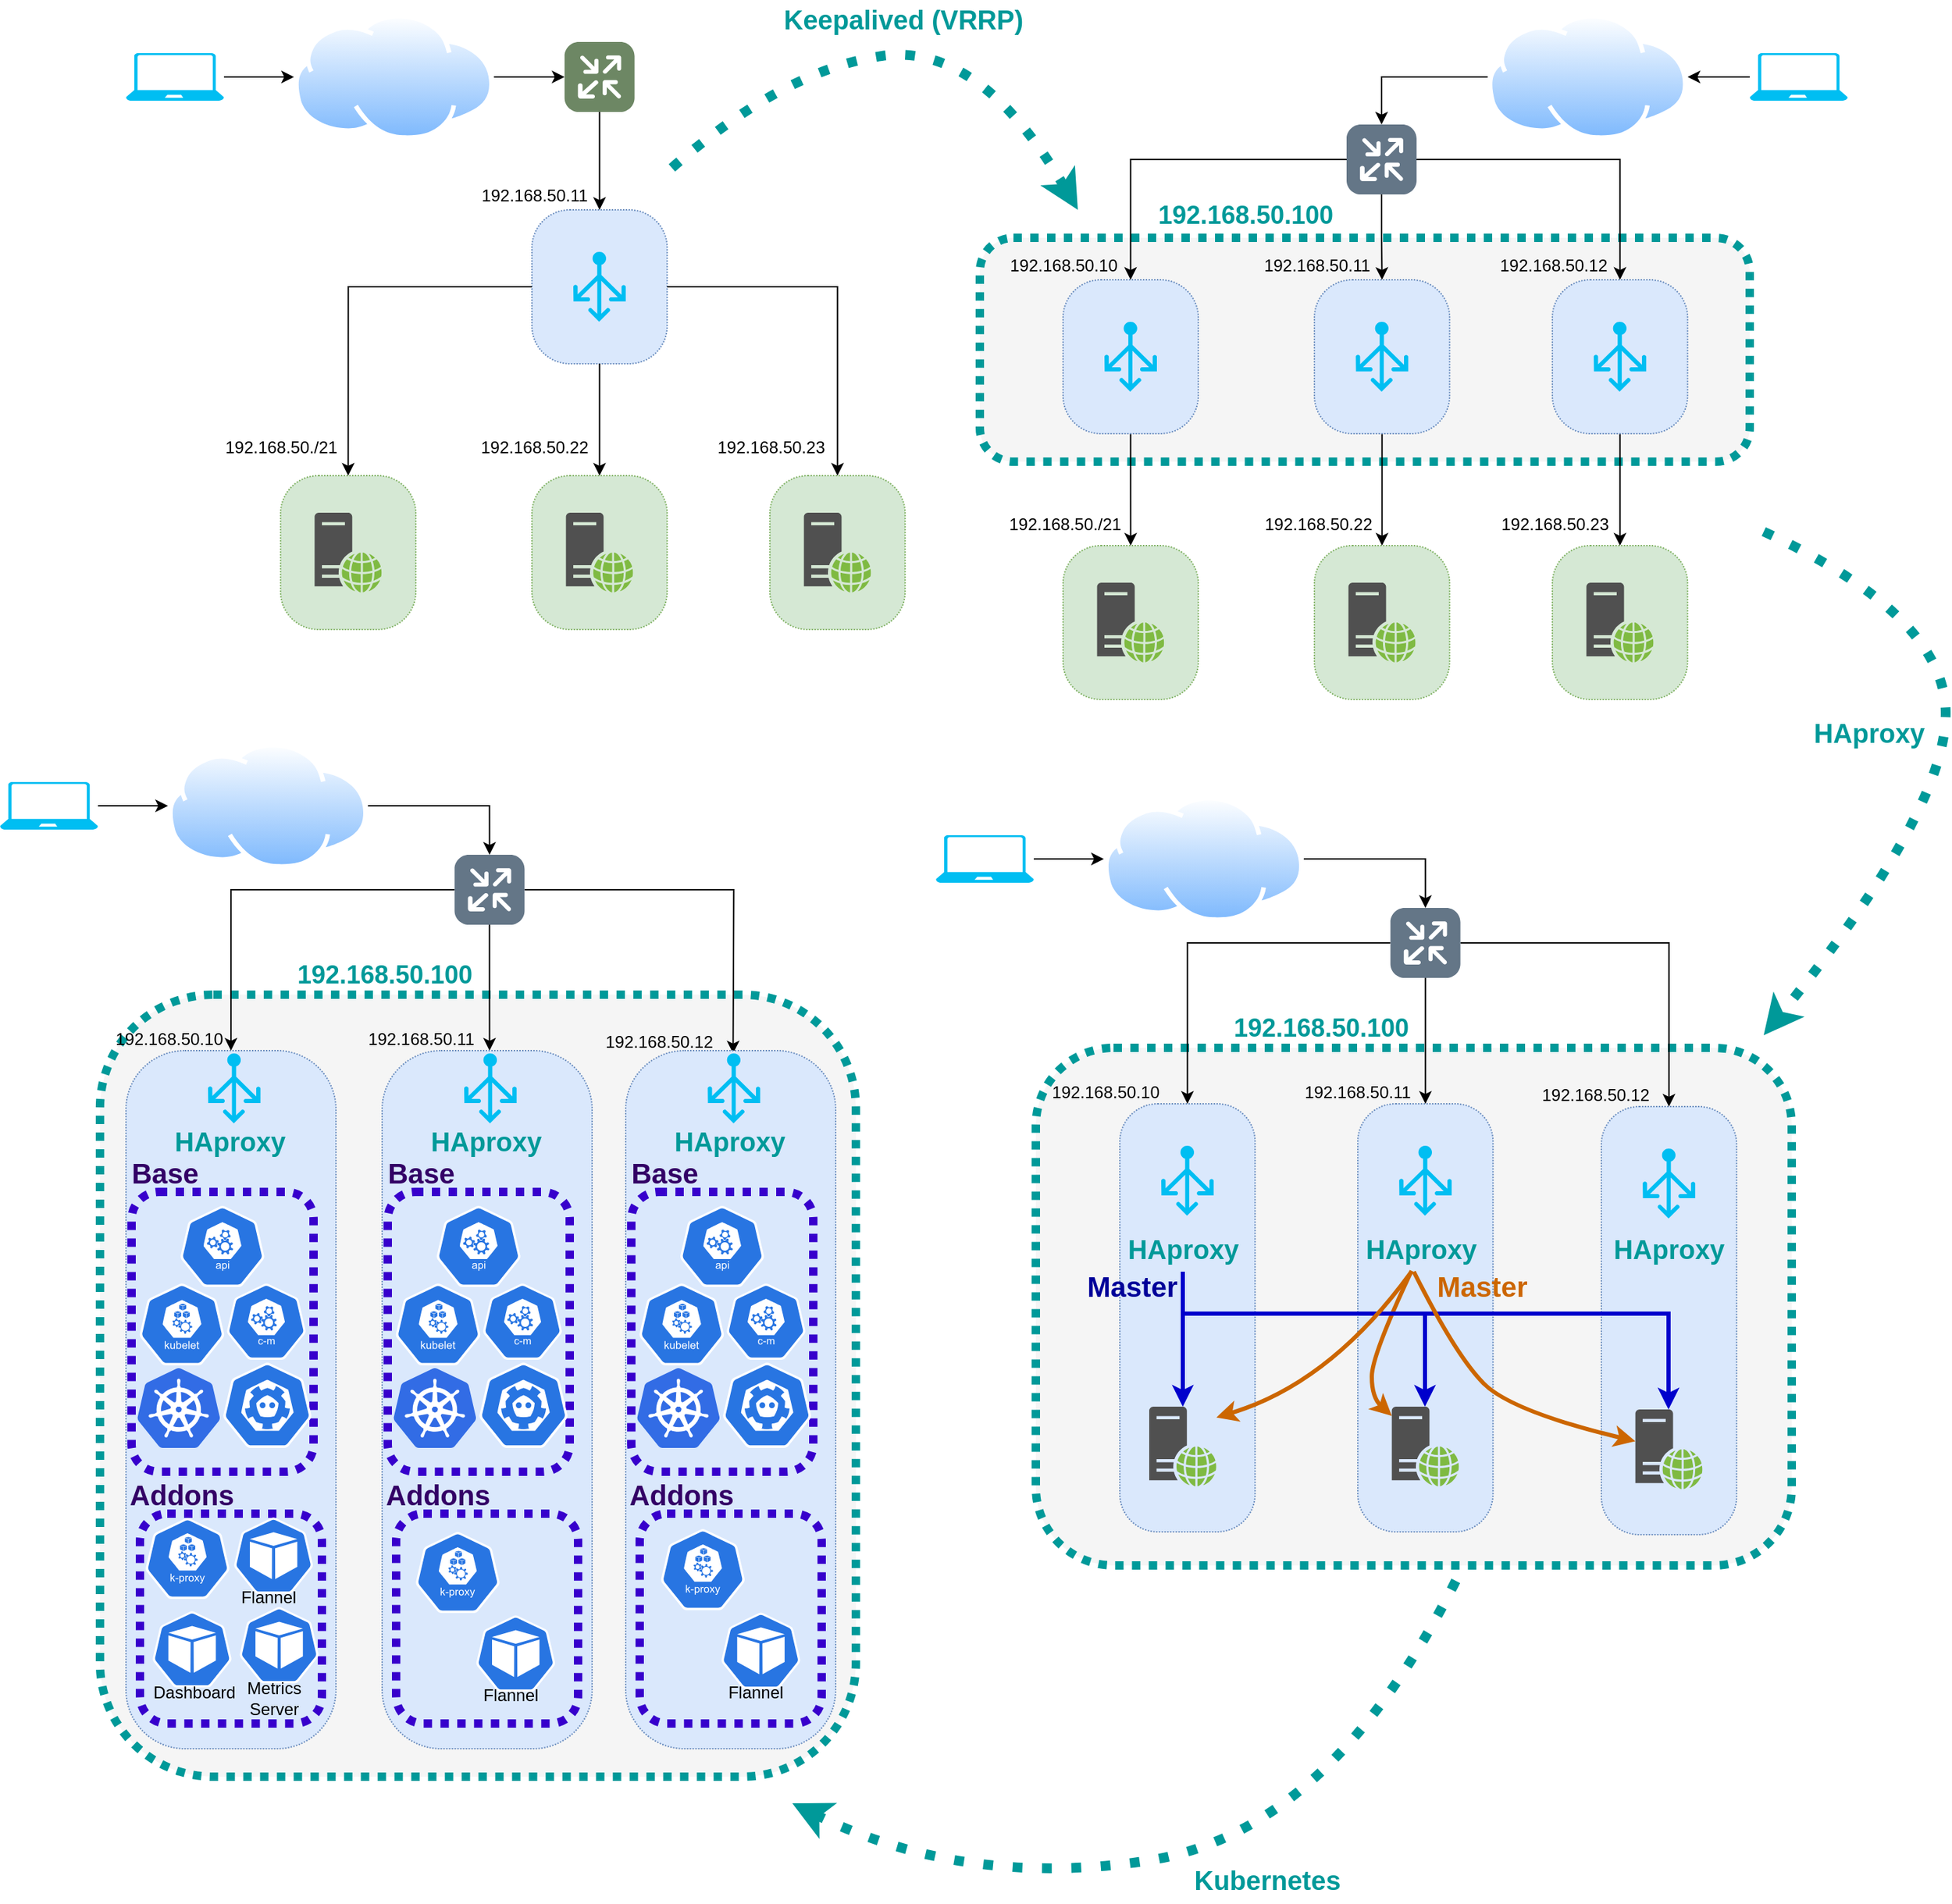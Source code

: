 <mxfile version="12.8.6" type="device"><diagram id="eyTEcEixrGaG6FxcBi4O" name="Page-1"><mxGraphModel dx="1355" dy="725" grid="1" gridSize="10" guides="1" tooltips="1" connect="1" arrows="1" fold="1" page="1" pageScale="1" pageWidth="1100" pageHeight="850" math="0" shadow="0"><root><mxCell id="0"/><mxCell id="1" parent="0"/><mxCell id="1fckN0flPIxPqNG7aV9g-186" value="" style="rounded=1;whiteSpace=wrap;html=1;dashed=1;dashPattern=1 1;strokeColor=#009999;fillColor=#f5f5f5;fontColor=#333333;strokeWidth=6;" parent="1" vertex="1"><mxGeometry x="131.43" y="721" width="540" height="559" as="geometry"/></mxCell><mxCell id="1fckN0flPIxPqNG7aV9g-205" value="" style="rounded=1;whiteSpace=wrap;html=1;fillColor=#dae8fc;strokeColor=#6c8ebf;dashed=1;dashPattern=1 1;arcSize=28;" parent="1" vertex="1"><mxGeometry x="150" y="761" width="150" height="499" as="geometry"/></mxCell><mxCell id="1fckN0flPIxPqNG7aV9g-261" value="" style="rounded=1;whiteSpace=wrap;html=1;dashed=1;dashPattern=1 1;strokeColor=#3700CC;strokeWidth=6;fontSize=20;fontColor=#ffffff;fillColor=none;" parent="1" vertex="1"><mxGeometry x="160" y="1092" width="130" height="150" as="geometry"/></mxCell><mxCell id="1fckN0flPIxPqNG7aV9g-248" value="" style="rounded=1;whiteSpace=wrap;html=1;dashed=1;dashPattern=1 1;strokeColor=#3700CC;strokeWidth=6;fontSize=20;fontColor=#ffffff;fillColor=none;" parent="1" vertex="1"><mxGeometry x="154" y="862" width="130" height="200" as="geometry"/></mxCell><mxCell id="1fckN0flPIxPqNG7aV9g-148" value="" style="rounded=1;whiteSpace=wrap;html=1;dashed=1;dashPattern=1 1;strokeColor=#009999;fillColor=#f5f5f5;fontColor=#333333;strokeWidth=6;" parent="1" vertex="1"><mxGeometry x="800" y="759" width="540" height="370" as="geometry"/></mxCell><mxCell id="1fckN0flPIxPqNG7aV9g-157" value="" style="rounded=1;whiteSpace=wrap;html=1;fillColor=#dae8fc;strokeColor=#6c8ebf;dashed=1;dashPattern=1 1;arcSize=28;" parent="1" vertex="1"><mxGeometry x="860" y="799" width="96.62" height="306" as="geometry"/></mxCell><mxCell id="1fckN0flPIxPqNG7aV9g-93" value="" style="rounded=1;whiteSpace=wrap;html=1;dashed=1;dashPattern=1 1;strokeColor=#009999;fillColor=#f5f5f5;fontColor=#333333;strokeWidth=6;" parent="1" vertex="1"><mxGeometry x="760" y="180" width="550" height="160" as="geometry"/></mxCell><mxCell id="1fckN0flPIxPqNG7aV9g-17" value="" style="group" parent="1" vertex="1" connectable="0"><mxGeometry x="440" y="160" width="96.62" height="110" as="geometry"/></mxCell><mxCell id="1fckN0flPIxPqNG7aV9g-18" value="" style="group" parent="1fckN0flPIxPqNG7aV9g-17" vertex="1" connectable="0"><mxGeometry width="96.62" height="110" as="geometry"/></mxCell><mxCell id="1fckN0flPIxPqNG7aV9g-19" value="" style="rounded=1;whiteSpace=wrap;html=1;fillColor=#dae8fc;strokeColor=#6c8ebf;dashed=1;dashPattern=1 1;arcSize=28;" parent="1fckN0flPIxPqNG7aV9g-18" vertex="1"><mxGeometry width="96.62" height="110" as="geometry"/></mxCell><mxCell id="1fckN0flPIxPqNG7aV9g-20" value="" style="verticalLabelPosition=bottom;html=1;verticalAlign=top;align=center;strokeColor=none;fillColor=#00BEF2;shape=mxgraph.azure.load_balancer_generic;pointerEvents=1;" parent="1fckN0flPIxPqNG7aV9g-18" vertex="1"><mxGeometry x="29.56" y="30" width="37.5" height="50" as="geometry"/></mxCell><mxCell id="1fckN0flPIxPqNG7aV9g-29" value="" style="group" parent="1" vertex="1" connectable="0"><mxGeometry x="260.44" y="350" width="96.62" height="110" as="geometry"/></mxCell><mxCell id="1fckN0flPIxPqNG7aV9g-27" value="" style="rounded=1;whiteSpace=wrap;html=1;fillColor=#d5e8d4;strokeColor=#82B366;dashed=1;dashPattern=1 1;arcSize=28;" parent="1fckN0flPIxPqNG7aV9g-29" vertex="1"><mxGeometry width="96.62" height="110" as="geometry"/></mxCell><mxCell id="1fckN0flPIxPqNG7aV9g-4" value="" style="pointerEvents=1;shadow=0;dashed=0;html=1;strokeColor=none;fillColor=#505050;labelPosition=center;verticalLabelPosition=bottom;verticalAlign=top;outlineConnect=0;align=center;shape=mxgraph.office.servers.web_server_green;" parent="1fckN0flPIxPqNG7aV9g-29" vertex="1"><mxGeometry x="24.31" y="26.5" width="48" height="57" as="geometry"/></mxCell><mxCell id="1fckN0flPIxPqNG7aV9g-30" value="" style="group" parent="1" vertex="1" connectable="0"><mxGeometry x="440" y="350" width="96.62" height="110" as="geometry"/></mxCell><mxCell id="1fckN0flPIxPqNG7aV9g-31" value="" style="rounded=1;whiteSpace=wrap;html=1;fillColor=#d5e8d4;strokeColor=#82B366;dashed=1;dashPattern=1 1;arcSize=28;" parent="1fckN0flPIxPqNG7aV9g-30" vertex="1"><mxGeometry width="96.62" height="110" as="geometry"/></mxCell><mxCell id="1fckN0flPIxPqNG7aV9g-32" value="" style="pointerEvents=1;shadow=0;dashed=0;html=1;strokeColor=none;fillColor=#505050;labelPosition=center;verticalLabelPosition=bottom;verticalAlign=top;outlineConnect=0;align=center;shape=mxgraph.office.servers.web_server_green;" parent="1fckN0flPIxPqNG7aV9g-30" vertex="1"><mxGeometry x="24.31" y="26.5" width="48" height="57" as="geometry"/></mxCell><mxCell id="1fckN0flPIxPqNG7aV9g-33" value="" style="group" parent="1" vertex="1" connectable="0"><mxGeometry x="610" y="350" width="96.62" height="110" as="geometry"/></mxCell><mxCell id="1fckN0flPIxPqNG7aV9g-34" value="" style="rounded=1;whiteSpace=wrap;html=1;fillColor=#d5e8d4;strokeColor=#82B366;dashed=1;dashPattern=1 1;arcSize=28;" parent="1fckN0flPIxPqNG7aV9g-33" vertex="1"><mxGeometry width="96.62" height="110" as="geometry"/></mxCell><mxCell id="1fckN0flPIxPqNG7aV9g-35" value="" style="pointerEvents=1;shadow=0;dashed=0;html=1;strokeColor=none;fillColor=#505050;labelPosition=center;verticalLabelPosition=bottom;verticalAlign=top;outlineConnect=0;align=center;shape=mxgraph.office.servers.web_server_green;" parent="1fckN0flPIxPqNG7aV9g-33" vertex="1"><mxGeometry x="24.31" y="26.5" width="48" height="57" as="geometry"/></mxCell><mxCell id="1fckN0flPIxPqNG7aV9g-38" style="edgeStyle=orthogonalEdgeStyle;rounded=0;orthogonalLoop=1;jettySize=auto;html=1;entryX=0.5;entryY=0;entryDx=0;entryDy=0;exitX=0.5;exitY=1;exitDx=0;exitDy=0;exitPerimeter=0;" parent="1" source="1fckN0flPIxPqNG7aV9g-90" target="1fckN0flPIxPqNG7aV9g-19" edge="1"><mxGeometry relative="1" as="geometry"><mxPoint x="488" y="99" as="sourcePoint"/></mxGeometry></mxCell><mxCell id="1fckN0flPIxPqNG7aV9g-43" value="192.168.50.11" style="text;html=1;strokeColor=none;fillColor=none;align=center;verticalAlign=middle;whiteSpace=wrap;rounded=0;dashed=1;dashPattern=1 1;" parent="1" vertex="1"><mxGeometry x="422" y="140" width="40" height="20" as="geometry"/></mxCell><mxCell id="1fckN0flPIxPqNG7aV9g-45" style="edgeStyle=orthogonalEdgeStyle;rounded=0;orthogonalLoop=1;jettySize=auto;html=1;entryX=0.5;entryY=0;entryDx=0;entryDy=0;" parent="1" source="1fckN0flPIxPqNG7aV9g-19" target="1fckN0flPIxPqNG7aV9g-27" edge="1"><mxGeometry relative="1" as="geometry"><mxPoint x="308.7" y="270" as="sourcePoint"/></mxGeometry></mxCell><mxCell id="1fckN0flPIxPqNG7aV9g-46" style="edgeStyle=orthogonalEdgeStyle;rounded=0;orthogonalLoop=1;jettySize=auto;html=1;entryX=0.5;entryY=0;entryDx=0;entryDy=0;" parent="1" source="1fckN0flPIxPqNG7aV9g-19" target="1fckN0flPIxPqNG7aV9g-31" edge="1"><mxGeometry relative="1" as="geometry"/></mxCell><mxCell id="1fckN0flPIxPqNG7aV9g-47" style="edgeStyle=orthogonalEdgeStyle;rounded=0;orthogonalLoop=1;jettySize=auto;html=1;entryX=0.5;entryY=0;entryDx=0;entryDy=0;" parent="1" source="1fckN0flPIxPqNG7aV9g-19" target="1fckN0flPIxPqNG7aV9g-34" edge="1"><mxGeometry relative="1" as="geometry"><mxPoint x="658.31" y="270" as="sourcePoint"/></mxGeometry></mxCell><mxCell id="1fckN0flPIxPqNG7aV9g-48" value="192.168.50./21" style="text;html=1;strokeColor=none;fillColor=none;align=center;verticalAlign=middle;whiteSpace=wrap;rounded=0;dashed=1;dashPattern=1 1;" parent="1" vertex="1"><mxGeometry x="241" y="320" width="40" height="20" as="geometry"/></mxCell><mxCell id="1fckN0flPIxPqNG7aV9g-49" value="192.168.50.22" style="text;html=1;strokeColor=none;fillColor=none;align=center;verticalAlign=middle;whiteSpace=wrap;rounded=0;dashed=1;dashPattern=1 1;" parent="1" vertex="1"><mxGeometry x="422" y="320" width="40" height="20" as="geometry"/></mxCell><mxCell id="1fckN0flPIxPqNG7aV9g-50" value="192.168.50.23" style="text;html=1;strokeColor=none;fillColor=none;align=center;verticalAlign=middle;whiteSpace=wrap;rounded=0;dashed=1;dashPattern=1 1;" parent="1" vertex="1"><mxGeometry x="591" y="320" width="40" height="20" as="geometry"/></mxCell><mxCell id="1fckN0flPIxPqNG7aV9g-63" value="" style="group" parent="1" vertex="1" connectable="0"><mxGeometry x="819.44" y="400" width="470.56" height="110" as="geometry"/></mxCell><mxCell id="1fckN0flPIxPqNG7aV9g-64" value="" style="rounded=1;whiteSpace=wrap;html=1;fillColor=#d5e8d4;strokeColor=#82B366;dashed=1;dashPattern=1 1;arcSize=28;" parent="1fckN0flPIxPqNG7aV9g-63" vertex="1"><mxGeometry width="96.62" height="110" as="geometry"/></mxCell><mxCell id="1fckN0flPIxPqNG7aV9g-65" value="" style="pointerEvents=1;shadow=0;dashed=0;html=1;strokeColor=none;fillColor=#505050;labelPosition=center;verticalLabelPosition=bottom;verticalAlign=top;outlineConnect=0;align=center;shape=mxgraph.office.servers.web_server_green;" parent="1fckN0flPIxPqNG7aV9g-63" vertex="1"><mxGeometry x="24.31" y="26.5" width="48" height="57" as="geometry"/></mxCell><mxCell id="1fckN0flPIxPqNG7aV9g-66" value="" style="group" parent="1" vertex="1" connectable="0"><mxGeometry x="999" y="400" width="96.62" height="110" as="geometry"/></mxCell><mxCell id="1fckN0flPIxPqNG7aV9g-67" value="" style="rounded=1;whiteSpace=wrap;html=1;fillColor=#d5e8d4;strokeColor=#82B366;dashed=1;dashPattern=1 1;arcSize=28;" parent="1fckN0flPIxPqNG7aV9g-66" vertex="1"><mxGeometry width="96.62" height="110" as="geometry"/></mxCell><mxCell id="1fckN0flPIxPqNG7aV9g-68" value="" style="pointerEvents=1;shadow=0;dashed=0;html=1;strokeColor=none;fillColor=#505050;labelPosition=center;verticalLabelPosition=bottom;verticalAlign=top;outlineConnect=0;align=center;shape=mxgraph.office.servers.web_server_green;" parent="1fckN0flPIxPqNG7aV9g-66" vertex="1"><mxGeometry x="24.31" y="26.5" width="48" height="57" as="geometry"/></mxCell><mxCell id="1fckN0flPIxPqNG7aV9g-69" value="" style="group" parent="1" vertex="1" connectable="0"><mxGeometry x="1169" y="400" width="96.62" height="110" as="geometry"/></mxCell><mxCell id="1fckN0flPIxPqNG7aV9g-70" value="" style="rounded=1;whiteSpace=wrap;html=1;fillColor=#d5e8d4;strokeColor=#82B366;dashed=1;dashPattern=1 1;arcSize=28;" parent="1fckN0flPIxPqNG7aV9g-69" vertex="1"><mxGeometry width="96.62" height="110" as="geometry"/></mxCell><mxCell id="1fckN0flPIxPqNG7aV9g-71" value="" style="pointerEvents=1;shadow=0;dashed=0;html=1;strokeColor=none;fillColor=#505050;labelPosition=center;verticalLabelPosition=bottom;verticalAlign=top;outlineConnect=0;align=center;shape=mxgraph.office.servers.web_server_green;" parent="1fckN0flPIxPqNG7aV9g-69" vertex="1"><mxGeometry x="24.31" y="26.5" width="48" height="57" as="geometry"/></mxCell><mxCell id="1fckN0flPIxPqNG7aV9g-72" style="edgeStyle=orthogonalEdgeStyle;rounded=0;orthogonalLoop=1;jettySize=auto;html=1;" parent="1" source="1fckN0flPIxPqNG7aV9g-75" target="1fckN0flPIxPqNG7aV9g-53" edge="1"><mxGeometry relative="1" as="geometry"/></mxCell><mxCell id="1fckN0flPIxPqNG7aV9g-73" style="edgeStyle=orthogonalEdgeStyle;rounded=0;orthogonalLoop=1;jettySize=auto;html=1;entryX=0.5;entryY=0;entryDx=0;entryDy=0;" parent="1" source="1fckN0flPIxPqNG7aV9g-75" target="1fckN0flPIxPqNG7aV9g-57" edge="1"><mxGeometry relative="1" as="geometry"/></mxCell><mxCell id="1fckN0flPIxPqNG7aV9g-74" style="edgeStyle=orthogonalEdgeStyle;rounded=0;orthogonalLoop=1;jettySize=auto;html=1;entryX=0.5;entryY=0;entryDx=0;entryDy=0;" parent="1" source="1fckN0flPIxPqNG7aV9g-75" target="1fckN0flPIxPqNG7aV9g-61" edge="1"><mxGeometry relative="1" as="geometry"/></mxCell><mxCell id="1fckN0flPIxPqNG7aV9g-75" value="" style="verticalLabelPosition=bottom;html=1;fillColor=#647687;verticalAlign=top;align=center;points=[[0.06,0.06,0],[0.94,0.06,0],[0.94,0.94,0],[0.06,0.94,0],[0.25,0,0],[0.5,0,0],[0.75,0,0],[1,0.25,0],[1,0.5,0],[1,0.75,0],[0.75,1,0],[0.5,1,0],[0.25,1,0],[0,0.75,0],[0,0.5,0],[0,0.25,0]];pointerEvents=1;shape=mxgraph.cisco_safe.architecture.router;rounded=1;dashed=1;dashPattern=1 1;strokeColor=#314354;fontColor=#ffffff;" parent="1" vertex="1"><mxGeometry x="1022" y="99" width="50" height="50" as="geometry"/></mxCell><mxCell id="1fckN0flPIxPqNG7aV9g-77" value="192.168.50.10" style="text;html=1;strokeColor=none;fillColor=none;align=center;verticalAlign=middle;whiteSpace=wrap;rounded=0;dashed=1;dashPattern=1 1;" parent="1" vertex="1"><mxGeometry x="800" y="190" width="40" height="20" as="geometry"/></mxCell><mxCell id="1fckN0flPIxPqNG7aV9g-78" value="192.168.50.11" style="text;html=1;strokeColor=none;fillColor=none;align=center;verticalAlign=middle;whiteSpace=wrap;rounded=0;dashed=1;dashPattern=1 1;" parent="1" vertex="1"><mxGeometry x="981" y="190" width="40" height="20" as="geometry"/></mxCell><mxCell id="1fckN0flPIxPqNG7aV9g-79" value="192.168.50.12" style="text;html=1;strokeColor=none;fillColor=none;align=center;verticalAlign=middle;whiteSpace=wrap;rounded=0;dashed=1;dashPattern=1 1;" parent="1" vertex="1"><mxGeometry x="1150" y="190" width="40" height="20" as="geometry"/></mxCell><mxCell id="1fckN0flPIxPqNG7aV9g-80" style="edgeStyle=orthogonalEdgeStyle;rounded=0;orthogonalLoop=1;jettySize=auto;html=1;entryX=0.5;entryY=0;entryDx=0;entryDy=0;" parent="1" source="1fckN0flPIxPqNG7aV9g-53" target="1fckN0flPIxPqNG7aV9g-64" edge="1"><mxGeometry relative="1" as="geometry"/></mxCell><mxCell id="1fckN0flPIxPqNG7aV9g-81" style="edgeStyle=orthogonalEdgeStyle;rounded=0;orthogonalLoop=1;jettySize=auto;html=1;entryX=0.5;entryY=0;entryDx=0;entryDy=0;" parent="1" source="1fckN0flPIxPqNG7aV9g-57" target="1fckN0flPIxPqNG7aV9g-67" edge="1"><mxGeometry relative="1" as="geometry"/></mxCell><mxCell id="1fckN0flPIxPqNG7aV9g-82" style="edgeStyle=orthogonalEdgeStyle;rounded=0;orthogonalLoop=1;jettySize=auto;html=1;entryX=0.5;entryY=0;entryDx=0;entryDy=0;" parent="1" source="1fckN0flPIxPqNG7aV9g-61" target="1fckN0flPIxPqNG7aV9g-70" edge="1"><mxGeometry relative="1" as="geometry"/></mxCell><mxCell id="1fckN0flPIxPqNG7aV9g-87" value="" style="aspect=fixed;perimeter=ellipsePerimeter;html=1;align=center;shadow=0;dashed=0;spacingTop=3;image;image=img/lib/active_directory/internet_cloud.svg;rounded=1;dashPattern=1 1;strokeColor=#82B366;" parent="1" vertex="1"><mxGeometry x="270" y="20" width="142.86" height="90" as="geometry"/></mxCell><mxCell id="1fckN0flPIxPqNG7aV9g-89" style="edgeStyle=orthogonalEdgeStyle;rounded=0;orthogonalLoop=1;jettySize=auto;html=1;entryX=0;entryY=0.5;entryDx=0;entryDy=0;" parent="1" source="1fckN0flPIxPqNG7aV9g-88" target="1fckN0flPIxPqNG7aV9g-87" edge="1"><mxGeometry relative="1" as="geometry"/></mxCell><mxCell id="1fckN0flPIxPqNG7aV9g-88" value="" style="verticalLabelPosition=bottom;html=1;verticalAlign=top;align=center;strokeColor=none;fillColor=#00BEF2;shape=mxgraph.azure.laptop;pointerEvents=1;rounded=1;dashed=1;dashPattern=1 1;" parent="1" vertex="1"><mxGeometry x="150" y="48" width="70" height="34" as="geometry"/></mxCell><mxCell id="1fckN0flPIxPqNG7aV9g-90" value="" style="verticalLabelPosition=bottom;html=1;fillColor=#6d8764;verticalAlign=top;align=center;points=[[0.06,0.06,0],[0.94,0.06,0],[0.94,0.94,0],[0.06,0.94,0],[0.25,0,0],[0.5,0,0],[0.75,0,0],[1,0.25,0],[1,0.5,0],[1,0.75,0],[0.75,1,0],[0.5,1,0],[0.25,1,0],[0,0.75,0],[0,0.5,0],[0,0.25,0]];pointerEvents=1;shape=mxgraph.cisco_safe.architecture.router;rounded=1;dashed=1;dashPattern=1 1;strokeColor=#3A5431;fontColor=#ffffff;" parent="1" vertex="1"><mxGeometry x="463.31" y="40" width="50" height="50" as="geometry"/></mxCell><mxCell id="1fckN0flPIxPqNG7aV9g-91" style="edgeStyle=orthogonalEdgeStyle;rounded=0;orthogonalLoop=1;jettySize=auto;html=1;entryX=0;entryY=0.5;entryDx=0;entryDy=0;exitX=1;exitY=0.5;exitDx=0;exitDy=0;entryPerimeter=0;" parent="1" source="1fckN0flPIxPqNG7aV9g-87" target="1fckN0flPIxPqNG7aV9g-90" edge="1"><mxGeometry relative="1" as="geometry"><mxPoint x="432.86" y="65" as="sourcePoint"/><mxPoint x="488.31" y="160" as="targetPoint"/></mxGeometry></mxCell><mxCell id="1fckN0flPIxPqNG7aV9g-51" value="" style="group" parent="1" vertex="1" connectable="0"><mxGeometry x="819.44" y="210" width="96.62" height="110" as="geometry"/></mxCell><mxCell id="1fckN0flPIxPqNG7aV9g-52" value="" style="group" parent="1fckN0flPIxPqNG7aV9g-51" vertex="1" connectable="0"><mxGeometry width="96.62" height="110" as="geometry"/></mxCell><mxCell id="1fckN0flPIxPqNG7aV9g-53" value="" style="rounded=1;whiteSpace=wrap;html=1;fillColor=#dae8fc;strokeColor=#6c8ebf;dashed=1;dashPattern=1 1;arcSize=28;" parent="1fckN0flPIxPqNG7aV9g-52" vertex="1"><mxGeometry width="96.62" height="110" as="geometry"/></mxCell><mxCell id="1fckN0flPIxPqNG7aV9g-54" value="" style="verticalLabelPosition=bottom;html=1;verticalAlign=top;align=center;strokeColor=none;fillColor=#00BEF2;shape=mxgraph.azure.load_balancer_generic;pointerEvents=1;" parent="1fckN0flPIxPqNG7aV9g-52" vertex="1"><mxGeometry x="29.56" y="30" width="37.5" height="50" as="geometry"/></mxCell><mxCell id="1fckN0flPIxPqNG7aV9g-55" value="" style="group" parent="1" vertex="1" connectable="0"><mxGeometry x="999" y="210" width="96.62" height="110" as="geometry"/></mxCell><mxCell id="1fckN0flPIxPqNG7aV9g-56" value="" style="group" parent="1fckN0flPIxPqNG7aV9g-55" vertex="1" connectable="0"><mxGeometry width="96.62" height="110" as="geometry"/></mxCell><mxCell id="1fckN0flPIxPqNG7aV9g-57" value="" style="rounded=1;whiteSpace=wrap;html=1;fillColor=#dae8fc;strokeColor=#6c8ebf;dashed=1;dashPattern=1 1;arcSize=28;" parent="1fckN0flPIxPqNG7aV9g-56" vertex="1"><mxGeometry width="96.62" height="110" as="geometry"/></mxCell><mxCell id="1fckN0flPIxPqNG7aV9g-58" value="" style="verticalLabelPosition=bottom;html=1;verticalAlign=top;align=center;strokeColor=none;fillColor=#00BEF2;shape=mxgraph.azure.load_balancer_generic;pointerEvents=1;" parent="1fckN0flPIxPqNG7aV9g-56" vertex="1"><mxGeometry x="29.56" y="30" width="37.5" height="50" as="geometry"/></mxCell><mxCell id="1fckN0flPIxPqNG7aV9g-59" value="" style="group" parent="1" vertex="1" connectable="0"><mxGeometry x="1169" y="210" width="171" height="150" as="geometry"/></mxCell><mxCell id="1fckN0flPIxPqNG7aV9g-60" value="" style="group" parent="1fckN0flPIxPqNG7aV9g-59" vertex="1" connectable="0"><mxGeometry width="171" height="150" as="geometry"/></mxCell><mxCell id="1fckN0flPIxPqNG7aV9g-61" value="" style="rounded=1;whiteSpace=wrap;html=1;fillColor=#dae8fc;strokeColor=#6c8ebf;dashed=1;dashPattern=1 1;arcSize=28;" parent="1fckN0flPIxPqNG7aV9g-60" vertex="1"><mxGeometry width="96.62" height="110" as="geometry"/></mxCell><mxCell id="1fckN0flPIxPqNG7aV9g-62" value="" style="verticalLabelPosition=bottom;html=1;verticalAlign=top;align=center;strokeColor=none;fillColor=#00BEF2;shape=mxgraph.azure.load_balancer_generic;pointerEvents=1;" parent="1fckN0flPIxPqNG7aV9g-60" vertex="1"><mxGeometry x="29.56" y="30" width="37.5" height="50" as="geometry"/></mxCell><mxCell id="1fckN0flPIxPqNG7aV9g-94" value="192.168.50.100" style="text;html=1;strokeColor=none;fillColor=none;align=center;verticalAlign=middle;whiteSpace=wrap;rounded=0;dashed=1;dashPattern=1 1;fontColor=#009999;fontStyle=1;fontSize=18;" parent="1" vertex="1"><mxGeometry x="930" y="154" width="40" height="20" as="geometry"/></mxCell><mxCell id="1fckN0flPIxPqNG7aV9g-97" value="" style="curved=1;endArrow=classic;html=1;strokeWidth=7;dashed=1;dashPattern=1 2;strokeColor=#009999;" parent="1" edge="1"><mxGeometry width="50" height="50" relative="1" as="geometry"><mxPoint x="540" y="130" as="sourcePoint"/><mxPoint x="830" y="160" as="targetPoint"/><Array as="points"><mxPoint x="620" y="60"/><mxPoint x="760" y="40"/></Array></mxGeometry></mxCell><mxCell id="1fckN0flPIxPqNG7aV9g-98" value="&lt;b style=&quot;font-size: 19px&quot;&gt;&lt;font style=&quot;font-size: 19px&quot; color=&quot;#009999&quot;&gt;Keepalived (VRRP)&lt;/font&gt;&lt;/b&gt;" style="text;html=1;align=center;verticalAlign=middle;resizable=0;points=[];autosize=1;strokeWidth=1;fontSize=19;" parent="1" vertex="1"><mxGeometry x="610" y="10" width="190" height="30" as="geometry"/></mxCell><mxCell id="1fckN0flPIxPqNG7aV9g-165" style="edgeStyle=orthogonalEdgeStyle;rounded=0;orthogonalLoop=1;jettySize=auto;html=1;strokeColor=#000000;strokeWidth=1;fontSize=18;fontColor=#000000;" parent="1" source="1fckN0flPIxPqNG7aV9g-112" target="1fckN0flPIxPqNG7aV9g-153" edge="1"><mxGeometry relative="1" as="geometry"/></mxCell><mxCell id="1fckN0flPIxPqNG7aV9g-168" style="edgeStyle=orthogonalEdgeStyle;rounded=0;orthogonalLoop=1;jettySize=auto;html=1;strokeColor=#000000;strokeWidth=1;fontSize=18;fontColor=#000000;" parent="1" source="1fckN0flPIxPqNG7aV9g-112" target="1fckN0flPIxPqNG7aV9g-133" edge="1"><mxGeometry relative="1" as="geometry"/></mxCell><mxCell id="1fckN0flPIxPqNG7aV9g-169" style="edgeStyle=orthogonalEdgeStyle;rounded=0;orthogonalLoop=1;jettySize=auto;html=1;strokeColor=#000000;strokeWidth=1;fontSize=18;fontColor=#000000;" parent="1" source="1fckN0flPIxPqNG7aV9g-112" target="1fckN0flPIxPqNG7aV9g-157" edge="1"><mxGeometry relative="1" as="geometry"/></mxCell><mxCell id="1fckN0flPIxPqNG7aV9g-112" value="" style="verticalLabelPosition=bottom;html=1;fillColor=#647687;verticalAlign=top;align=center;points=[[0.06,0.06,0],[0.94,0.06,0],[0.94,0.94,0],[0.06,0.94,0],[0.25,0,0],[0.5,0,0],[0.75,0,0],[1,0.25,0],[1,0.5,0],[1,0.75,0],[0.75,1,0],[0.5,1,0],[0.25,1,0],[0,0.75,0],[0,0.5,0],[0,0.25,0]];pointerEvents=1;shape=mxgraph.cisco_safe.architecture.router;rounded=1;dashed=1;dashPattern=1 1;strokeColor=#314354;fontColor=#ffffff;" parent="1" vertex="1"><mxGeometry x="1053.31" y="659" width="50" height="50" as="geometry"/></mxCell><mxCell id="1fckN0flPIxPqNG7aV9g-114" value="192.168.50.10" style="text;html=1;strokeColor=none;fillColor=none;align=center;verticalAlign=middle;whiteSpace=wrap;rounded=0;dashed=1;dashPattern=1 1;" parent="1" vertex="1"><mxGeometry x="830" y="781" width="40" height="20" as="geometry"/></mxCell><mxCell id="1fckN0flPIxPqNG7aV9g-115" value="192.168.50.11" style="text;html=1;strokeColor=none;fillColor=none;align=center;verticalAlign=middle;whiteSpace=wrap;rounded=0;dashed=1;dashPattern=1 1;" parent="1" vertex="1"><mxGeometry x="1010" y="781" width="40" height="20" as="geometry"/></mxCell><mxCell id="1fckN0flPIxPqNG7aV9g-116" value="192.168.50.12" style="text;html=1;strokeColor=none;fillColor=none;align=center;verticalAlign=middle;whiteSpace=wrap;rounded=0;dashed=1;dashPattern=1 1;" parent="1" vertex="1"><mxGeometry x="1180" y="783" width="40" height="20" as="geometry"/></mxCell><mxCell id="1fckN0flPIxPqNG7aV9g-138" value="192.168.50./21" style="text;html=1;strokeColor=none;fillColor=none;align=center;verticalAlign=middle;whiteSpace=wrap;rounded=0;dashed=1;dashPattern=1 1;" parent="1" vertex="1"><mxGeometry x="801" y="375" width="40" height="20" as="geometry"/></mxCell><mxCell id="1fckN0flPIxPqNG7aV9g-139" value="192.168.50.22" style="text;html=1;strokeColor=none;fillColor=none;align=center;verticalAlign=middle;whiteSpace=wrap;rounded=0;dashed=1;dashPattern=1 1;" parent="1" vertex="1"><mxGeometry x="982" y="375" width="40" height="20" as="geometry"/></mxCell><mxCell id="1fckN0flPIxPqNG7aV9g-140" value="192.168.50.23" style="text;html=1;strokeColor=none;fillColor=none;align=center;verticalAlign=middle;whiteSpace=wrap;rounded=0;dashed=1;dashPattern=1 1;" parent="1" vertex="1"><mxGeometry x="1151" y="375" width="40" height="20" as="geometry"/></mxCell><mxCell id="1fckN0flPIxPqNG7aV9g-151" value="" style="group" parent="1" vertex="1" connectable="0"><mxGeometry x="1204" y="801" width="96.62" height="306" as="geometry"/></mxCell><mxCell id="1fckN0flPIxPqNG7aV9g-133" value="" style="rounded=1;whiteSpace=wrap;html=1;fillColor=#dae8fc;strokeColor=#6c8ebf;dashed=1;dashPattern=1 1;arcSize=28;" parent="1fckN0flPIxPqNG7aV9g-151" vertex="1"><mxGeometry width="96.62" height="306" as="geometry"/></mxCell><mxCell id="1fckN0flPIxPqNG7aV9g-108" value="" style="pointerEvents=1;shadow=0;dashed=0;html=1;strokeColor=none;fillColor=#505050;labelPosition=center;verticalLabelPosition=bottom;verticalAlign=top;outlineConnect=0;align=center;shape=mxgraph.office.servers.web_server_green;" parent="1fckN0flPIxPqNG7aV9g-151" vertex="1"><mxGeometry x="24.31" y="216.5" width="48" height="57" as="geometry"/></mxCell><mxCell id="1fckN0flPIxPqNG7aV9g-134" value="" style="verticalLabelPosition=bottom;html=1;verticalAlign=top;align=center;strokeColor=none;fillColor=#00BEF2;shape=mxgraph.azure.load_balancer_generic;pointerEvents=1;" parent="1fckN0flPIxPqNG7aV9g-151" vertex="1"><mxGeometry x="29.56" y="30" width="37.5" height="50" as="geometry"/></mxCell><mxCell id="1fckN0flPIxPqNG7aV9g-185" value="&lt;b style=&quot;font-size: 19px&quot;&gt;&lt;font style=&quot;font-size: 19px&quot; color=&quot;#009999&quot;&gt;HAproxy&lt;/font&gt;&lt;/b&gt;" style="text;html=1;align=center;verticalAlign=middle;resizable=0;points=[];autosize=1;strokeWidth=1;fontSize=19;" parent="1fckN0flPIxPqNG7aV9g-151" vertex="1"><mxGeometry x="3.31" y="88" width="90" height="30" as="geometry"/></mxCell><mxCell id="1fckN0flPIxPqNG7aV9g-152" value="" style="group" parent="1" vertex="1" connectable="0"><mxGeometry x="1030" y="799" width="96.62" height="306" as="geometry"/></mxCell><mxCell id="1fckN0flPIxPqNG7aV9g-153" value="" style="rounded=1;whiteSpace=wrap;html=1;fillColor=#dae8fc;strokeColor=#6c8ebf;dashed=1;dashPattern=1 1;arcSize=28;" parent="1fckN0flPIxPqNG7aV9g-152" vertex="1"><mxGeometry width="96.62" height="306" as="geometry"/></mxCell><mxCell id="1fckN0flPIxPqNG7aV9g-154" value="" style="pointerEvents=1;shadow=0;dashed=0;html=1;strokeColor=none;fillColor=#505050;labelPosition=center;verticalLabelPosition=bottom;verticalAlign=top;outlineConnect=0;align=center;shape=mxgraph.office.servers.web_server_green;" parent="1fckN0flPIxPqNG7aV9g-152" vertex="1"><mxGeometry x="24.31" y="216.5" width="48" height="57" as="geometry"/></mxCell><mxCell id="1fckN0flPIxPqNG7aV9g-155" value="" style="verticalLabelPosition=bottom;html=1;verticalAlign=top;align=center;strokeColor=none;fillColor=#00BEF2;shape=mxgraph.azure.load_balancer_generic;pointerEvents=1;" parent="1fckN0flPIxPqNG7aV9g-152" vertex="1"><mxGeometry x="29.56" y="30" width="37.5" height="50" as="geometry"/></mxCell><mxCell id="1fckN0flPIxPqNG7aV9g-184" value="&lt;b style=&quot;font-size: 19px&quot;&gt;&lt;font style=&quot;font-size: 19px&quot; color=&quot;#009999&quot;&gt;HAproxy&lt;/font&gt;&lt;/b&gt;" style="text;html=1;align=center;verticalAlign=middle;resizable=0;points=[];autosize=1;strokeWidth=1;fontSize=19;" parent="1fckN0flPIxPqNG7aV9g-152" vertex="1"><mxGeometry y="90" width="90" height="30" as="geometry"/></mxCell><mxCell id="1fckN0flPIxPqNG7aV9g-236" value="" style="curved=1;endArrow=classic;html=1;strokeColor=#CC6600;strokeWidth=3;fontSize=20;fontColor=#CC6600;exitX=0.427;exitY=0.98;exitDx=0;exitDy=0;exitPerimeter=0;" parent="1fckN0flPIxPqNG7aV9g-152" source="1fckN0flPIxPqNG7aV9g-184" target="1fckN0flPIxPqNG7aV9g-154" edge="1"><mxGeometry width="50" height="50" relative="1" as="geometry"><mxPoint x="30" y="120" as="sourcePoint"/><mxPoint x="-91" y="234.2" as="targetPoint"/><Array as="points"><mxPoint x="10" y="180"/><mxPoint x="10" y="210"/></Array></mxGeometry></mxCell><mxCell id="1fckN0flPIxPqNG7aV9g-160" value="192.168.50.100" style="text;html=1;strokeColor=none;fillColor=none;align=center;verticalAlign=middle;whiteSpace=wrap;rounded=0;dashed=1;dashPattern=1 1;fontColor=#009999;fontStyle=1;fontSize=18;" parent="1" vertex="1"><mxGeometry x="984.0" y="735" width="40" height="20" as="geometry"/></mxCell><mxCell id="1fckN0flPIxPqNG7aV9g-174" style="edgeStyle=orthogonalEdgeStyle;rounded=0;orthogonalLoop=1;jettySize=auto;html=1;entryX=0.5;entryY=0;entryDx=0;entryDy=0;entryPerimeter=0;strokeColor=#000000;strokeWidth=1;fontSize=18;fontColor=#000000;" parent="1" source="1fckN0flPIxPqNG7aV9g-170" target="1fckN0flPIxPqNG7aV9g-112" edge="1"><mxGeometry relative="1" as="geometry"/></mxCell><mxCell id="1fckN0flPIxPqNG7aV9g-170" value="" style="aspect=fixed;perimeter=ellipsePerimeter;html=1;align=center;shadow=0;dashed=0;spacingTop=3;image;image=img/lib/active_directory/internet_cloud.svg;rounded=1;dashPattern=1 1;strokeColor=#82B366;" parent="1" vertex="1"><mxGeometry x="848.57" y="579" width="142.86" height="90" as="geometry"/></mxCell><mxCell id="1fckN0flPIxPqNG7aV9g-171" style="edgeStyle=orthogonalEdgeStyle;rounded=0;orthogonalLoop=1;jettySize=auto;html=1;entryX=0;entryY=0.5;entryDx=0;entryDy=0;" parent="1" source="1fckN0flPIxPqNG7aV9g-172" target="1fckN0flPIxPqNG7aV9g-170" edge="1"><mxGeometry relative="1" as="geometry"/></mxCell><mxCell id="1fckN0flPIxPqNG7aV9g-172" value="" style="verticalLabelPosition=bottom;html=1;verticalAlign=top;align=center;strokeColor=none;fillColor=#00BEF2;shape=mxgraph.azure.laptop;pointerEvents=1;rounded=1;dashed=1;dashPattern=1 1;" parent="1" vertex="1"><mxGeometry x="728.57" y="607" width="70" height="34" as="geometry"/></mxCell><mxCell id="1fckN0flPIxPqNG7aV9g-180" style="edgeStyle=orthogonalEdgeStyle;rounded=0;orthogonalLoop=1;jettySize=auto;html=1;entryX=0.5;entryY=0;entryDx=0;entryDy=0;entryPerimeter=0;strokeColor=#000000;strokeWidth=1;fontSize=18;fontColor=#000000;" parent="1" source="1fckN0flPIxPqNG7aV9g-177" target="1fckN0flPIxPqNG7aV9g-75" edge="1"><mxGeometry relative="1" as="geometry"/></mxCell><mxCell id="1fckN0flPIxPqNG7aV9g-177" value="" style="aspect=fixed;perimeter=ellipsePerimeter;html=1;align=center;shadow=0;dashed=0;spacingTop=3;image;image=img/lib/active_directory/internet_cloud.svg;rounded=1;dashPattern=1 1;strokeColor=#82B366;" parent="1" vertex="1"><mxGeometry x="1122.76" y="20" width="142.86" height="90" as="geometry"/></mxCell><mxCell id="1fckN0flPIxPqNG7aV9g-178" style="edgeStyle=orthogonalEdgeStyle;rounded=0;orthogonalLoop=1;jettySize=auto;html=1;entryX=1;entryY=0.5;entryDx=0;entryDy=0;" parent="1" source="1fckN0flPIxPqNG7aV9g-179" target="1fckN0flPIxPqNG7aV9g-177" edge="1"><mxGeometry relative="1" as="geometry"/></mxCell><mxCell id="1fckN0flPIxPqNG7aV9g-179" value="" style="verticalLabelPosition=bottom;html=1;verticalAlign=top;align=center;strokeColor=none;fillColor=#00BEF2;shape=mxgraph.azure.laptop;pointerEvents=1;rounded=1;dashed=1;dashPattern=1 1;" parent="1" vertex="1"><mxGeometry x="1310" y="48" width="70" height="34" as="geometry"/></mxCell><mxCell id="1fckN0flPIxPqNG7aV9g-181" value="" style="curved=1;endArrow=classic;html=1;strokeWidth=7;dashed=1;dashPattern=1 2;strokeColor=#009999;" parent="1" edge="1"><mxGeometry width="50" height="50" relative="1" as="geometry"><mxPoint x="1320" y="390" as="sourcePoint"/><mxPoint x="1320" y="750" as="targetPoint"/><Array as="points"><mxPoint x="1450" y="450"/><mxPoint x="1450" y="590"/></Array></mxGeometry></mxCell><mxCell id="1fckN0flPIxPqNG7aV9g-182" value="&lt;b style=&quot;font-size: 19px&quot;&gt;&lt;font style=&quot;font-size: 19px&quot; color=&quot;#009999&quot;&gt;HAproxy&lt;/font&gt;&lt;/b&gt;" style="text;html=1;align=center;verticalAlign=middle;resizable=0;points=[];autosize=1;strokeWidth=1;fontSize=19;" parent="1" vertex="1"><mxGeometry x="1350" y="520" width="90" height="30" as="geometry"/></mxCell><mxCell id="1fckN0flPIxPqNG7aV9g-187" style="edgeStyle=orthogonalEdgeStyle;rounded=0;orthogonalLoop=1;jettySize=auto;html=1;strokeColor=#000000;strokeWidth=1;fontSize=18;fontColor=#000000;" parent="1" source="1fckN0flPIxPqNG7aV9g-190" edge="1"><mxGeometry relative="1" as="geometry"><mxPoint x="409.74" y="761.0" as="targetPoint"/></mxGeometry></mxCell><mxCell id="1fckN0flPIxPqNG7aV9g-188" style="edgeStyle=orthogonalEdgeStyle;rounded=0;orthogonalLoop=1;jettySize=auto;html=1;strokeColor=#000000;strokeWidth=1;fontSize=18;fontColor=#000000;" parent="1" source="1fckN0flPIxPqNG7aV9g-190" edge="1"><mxGeometry relative="1" as="geometry"><mxPoint x="583.714" y="763" as="targetPoint"/></mxGeometry></mxCell><mxCell id="1fckN0flPIxPqNG7aV9g-189" style="edgeStyle=orthogonalEdgeStyle;rounded=0;orthogonalLoop=1;jettySize=auto;html=1;strokeColor=#000000;strokeWidth=1;fontSize=18;fontColor=#000000;" parent="1" source="1fckN0flPIxPqNG7aV9g-190" target="1fckN0flPIxPqNG7aV9g-205" edge="1"><mxGeometry relative="1" as="geometry"/></mxCell><mxCell id="1fckN0flPIxPqNG7aV9g-190" value="" style="verticalLabelPosition=bottom;html=1;fillColor=#647687;verticalAlign=top;align=center;points=[[0.06,0.06,0],[0.94,0.06,0],[0.94,0.94,0],[0.06,0.94,0],[0.25,0,0],[0.5,0,0],[0.75,0,0],[1,0.25,0],[1,0.5,0],[1,0.75,0],[0.75,1,0],[0.5,1,0],[0.25,1,0],[0,0.75,0],[0,0.5,0],[0,0.25,0]];pointerEvents=1;shape=mxgraph.cisco_safe.architecture.router;rounded=1;dashed=1;dashPattern=1 1;strokeColor=#314354;fontColor=#ffffff;" parent="1" vertex="1"><mxGeometry x="384.74" y="621" width="50" height="50" as="geometry"/></mxCell><mxCell id="1fckN0flPIxPqNG7aV9g-191" value="192.168.50.10" style="text;html=1;strokeColor=none;fillColor=none;align=center;verticalAlign=middle;whiteSpace=wrap;rounded=0;dashed=1;dashPattern=1 1;" parent="1" vertex="1"><mxGeometry x="161.43" y="743" width="40" height="20" as="geometry"/></mxCell><mxCell id="1fckN0flPIxPqNG7aV9g-192" value="192.168.50.11" style="text;html=1;strokeColor=none;fillColor=none;align=center;verticalAlign=middle;whiteSpace=wrap;rounded=0;dashed=1;dashPattern=1 1;" parent="1" vertex="1"><mxGeometry x="341.43" y="743" width="40" height="20" as="geometry"/></mxCell><mxCell id="1fckN0flPIxPqNG7aV9g-193" value="192.168.50.12" style="text;html=1;strokeColor=none;fillColor=none;align=center;verticalAlign=middle;whiteSpace=wrap;rounded=0;dashed=1;dashPattern=1 1;" parent="1" vertex="1"><mxGeometry x="511.43" y="745" width="40" height="20" as="geometry"/></mxCell><mxCell id="1fckN0flPIxPqNG7aV9g-209" value="192.168.50.100" style="text;html=1;strokeColor=none;fillColor=none;align=center;verticalAlign=middle;whiteSpace=wrap;rounded=0;dashed=1;dashPattern=1 1;fontColor=#009999;fontStyle=1;fontSize=18;" parent="1" vertex="1"><mxGeometry x="315.43" y="697" width="40" height="20" as="geometry"/></mxCell><mxCell id="1fckN0flPIxPqNG7aV9g-210" style="edgeStyle=orthogonalEdgeStyle;rounded=0;orthogonalLoop=1;jettySize=auto;html=1;entryX=0.5;entryY=0;entryDx=0;entryDy=0;entryPerimeter=0;strokeColor=#000000;strokeWidth=1;fontSize=18;fontColor=#000000;exitX=1;exitY=0.5;exitDx=0;exitDy=0;" parent="1" source="1fckN0flPIxPqNG7aV9g-214" target="1fckN0flPIxPqNG7aV9g-190" edge="1"><mxGeometry relative="1" as="geometry"><mxPoint x="322.86" y="586" as="sourcePoint"/></mxGeometry></mxCell><mxCell id="1fckN0flPIxPqNG7aV9g-211" style="edgeStyle=orthogonalEdgeStyle;rounded=0;orthogonalLoop=1;jettySize=auto;html=1;entryX=0;entryY=0.5;entryDx=0;entryDy=0;" parent="1" source="1fckN0flPIxPqNG7aV9g-212" target="1fckN0flPIxPqNG7aV9g-214" edge="1"><mxGeometry relative="1" as="geometry"><mxPoint x="180.0" y="586.0" as="targetPoint"/></mxGeometry></mxCell><mxCell id="1fckN0flPIxPqNG7aV9g-212" value="" style="verticalLabelPosition=bottom;html=1;verticalAlign=top;align=center;strokeColor=none;fillColor=#00BEF2;shape=mxgraph.azure.laptop;pointerEvents=1;rounded=1;dashed=1;dashPattern=1 1;" parent="1" vertex="1"><mxGeometry x="60.0" y="569" width="70" height="34" as="geometry"/></mxCell><mxCell id="1fckN0flPIxPqNG7aV9g-214" value="" style="aspect=fixed;perimeter=ellipsePerimeter;html=1;align=center;shadow=0;dashed=0;spacingTop=3;image;image=img/lib/active_directory/internet_cloud.svg;rounded=1;dashPattern=1 1;strokeColor=#82B366;" parent="1" vertex="1"><mxGeometry x="180.0" y="541" width="142.86" height="90" as="geometry"/></mxCell><mxCell id="1fckN0flPIxPqNG7aV9g-207" value="" style="verticalLabelPosition=bottom;html=1;verticalAlign=top;align=center;strokeColor=none;fillColor=#00BEF2;shape=mxgraph.azure.load_balancer_generic;pointerEvents=1;" parent="1" vertex="1"><mxGeometry x="208.59" y="763" width="37.5" height="50" as="geometry"/></mxCell><mxCell id="1fckN0flPIxPqNG7aV9g-208" value="&lt;b style=&quot;font-size: 19px&quot;&gt;&lt;font style=&quot;font-size: 19px&quot; color=&quot;#009999&quot;&gt;HAproxy&lt;/font&gt;&lt;/b&gt;" style="text;html=1;align=center;verticalAlign=middle;resizable=0;points=[];autosize=1;strokeWidth=1;fontSize=19;" parent="1" vertex="1"><mxGeometry x="179.03" y="812" width="90" height="30" as="geometry"/></mxCell><mxCell id="1fckN0flPIxPqNG7aV9g-217" style="edgeStyle=orthogonalEdgeStyle;rounded=0;orthogonalLoop=1;jettySize=auto;html=1;strokeColor=#0000CC;strokeWidth=3;fontSize=18;fontColor=#000000;fillColor=#0050ef;" parent="1" source="1fckN0flPIxPqNG7aV9g-183" target="1fckN0flPIxPqNG7aV9g-154" edge="1"><mxGeometry relative="1" as="geometry"><Array as="points"><mxPoint x="905" y="949"/><mxPoint x="1078" y="949"/></Array></mxGeometry></mxCell><mxCell id="1fckN0flPIxPqNG7aV9g-218" style="edgeStyle=orthogonalEdgeStyle;rounded=0;orthogonalLoop=1;jettySize=auto;html=1;strokeColor=#0000CC;strokeWidth=3;fontSize=18;fontColor=#000000;fillColor=#0050ef;" parent="1" source="1fckN0flPIxPqNG7aV9g-183" target="1fckN0flPIxPqNG7aV9g-108" edge="1"><mxGeometry relative="1" as="geometry"><Array as="points"><mxPoint x="905" y="949"/><mxPoint x="1252" y="949"/></Array></mxGeometry></mxCell><mxCell id="1fckN0flPIxPqNG7aV9g-158" value="" style="pointerEvents=1;shadow=0;dashed=0;html=1;strokeColor=none;fillColor=#505050;labelPosition=center;verticalLabelPosition=bottom;verticalAlign=top;outlineConnect=0;align=center;shape=mxgraph.office.servers.web_server_green;" parent="1" vertex="1"><mxGeometry x="881" y="1015.5" width="48" height="57" as="geometry"/></mxCell><mxCell id="1fckN0flPIxPqNG7aV9g-159" value="" style="verticalLabelPosition=bottom;html=1;verticalAlign=top;align=center;strokeColor=none;fillColor=#00BEF2;shape=mxgraph.azure.load_balancer_generic;pointerEvents=1;" parent="1" vertex="1"><mxGeometry x="889.56" y="829" width="37.5" height="50" as="geometry"/></mxCell><mxCell id="1fckN0flPIxPqNG7aV9g-216" style="edgeStyle=orthogonalEdgeStyle;rounded=0;orthogonalLoop=1;jettySize=auto;html=1;strokeColor=#0000CC;strokeWidth=3;fontSize=18;fontColor=#000000;fillColor=#0050ef;" parent="1" source="1fckN0flPIxPqNG7aV9g-183" target="1fckN0flPIxPqNG7aV9g-158" edge="1"><mxGeometry relative="1" as="geometry"/></mxCell><mxCell id="1fckN0flPIxPqNG7aV9g-183" value="&lt;b style=&quot;font-size: 19px&quot;&gt;&lt;font style=&quot;font-size: 19px&quot; color=&quot;#009999&quot;&gt;HAproxy&lt;/font&gt;&lt;/b&gt;" style="text;html=1;align=center;verticalAlign=middle;resizable=0;points=[];autosize=1;strokeWidth=1;fontSize=19;" parent="1" vertex="1"><mxGeometry x="860" y="889" width="90" height="30" as="geometry"/></mxCell><mxCell id="1fckN0flPIxPqNG7aV9g-231" value="Master" style="text;html=1;strokeColor=none;fillColor=none;align=center;verticalAlign=middle;whiteSpace=wrap;rounded=0;dashed=1;dashPattern=1 1;fontSize=20;fontColor=#000099;fontStyle=1" parent="1" vertex="1"><mxGeometry x="848.57" y="919" width="40" height="20" as="geometry"/></mxCell><mxCell id="1fckN0flPIxPqNG7aV9g-235" value="" style="curved=1;endArrow=classic;html=1;strokeColor=#CC6600;strokeWidth=3;fontSize=20;fontColor=#CC6600;exitX=0.418;exitY=1.033;exitDx=0;exitDy=0;exitPerimeter=0;" parent="1" edge="1"><mxGeometry width="50" height="50" relative="1" as="geometry"><mxPoint x="1067.62" y="919.99" as="sourcePoint"/><mxPoint x="929" y="1023.2" as="targetPoint"/><Array as="points"><mxPoint x="1010" y="999"/></Array></mxGeometry></mxCell><mxCell id="1fckN0flPIxPqNG7aV9g-237" value="" style="curved=1;endArrow=classic;html=1;strokeColor=#CC6600;strokeWidth=3;fontSize=20;fontColor=#CC6600;" parent="1" target="1fckN0flPIxPqNG7aV9g-108" edge="1"><mxGeometry width="50" height="50" relative="1" as="geometry"><mxPoint x="1070" y="919" as="sourcePoint"/><mxPoint x="1064.31" y="1032.074" as="targetPoint"/><Array as="points"><mxPoint x="1100" y="979"/><mxPoint x="1140" y="1019"/></Array></mxGeometry></mxCell><mxCell id="1fckN0flPIxPqNG7aV9g-232" value="Master" style="text;html=1;strokeColor=none;fillColor=none;align=center;verticalAlign=middle;whiteSpace=wrap;rounded=0;dashed=1;dashPattern=1 1;fontSize=20;fontColor=#CC6600;fontStyle=1" parent="1" vertex="1"><mxGeometry x="1099" y="919" width="40" height="20" as="geometry"/></mxCell><mxCell id="1fckN0flPIxPqNG7aV9g-240" value="" style="html=1;dashed=0;whitespace=wrap;fillColor=#2875E2;strokeColor=#ffffff;points=[[0.005,0.63,0],[0.1,0.2,0],[0.9,0.2,0],[0.5,0,0],[0.995,0.63,0],[0.72,0.99,0],[0.5,1,0],[0.28,0.99,0]];shape=mxgraph.kubernetes.icon;prIcon=api;rounded=1;dashPattern=1 1;fontSize=20;fontColor=#CC6600;" parent="1" vertex="1"><mxGeometry x="160" y="872" width="117.83" height="58" as="geometry"/></mxCell><mxCell id="1fckN0flPIxPqNG7aV9g-242" value="" style="html=1;dashed=0;whitespace=wrap;fillColor=#2875E2;strokeColor=#ffffff;points=[[0.005,0.63,0],[0.1,0.2,0],[0.9,0.2,0],[0.5,0,0],[0.995,0.63,0],[0.72,0.99,0],[0.5,1,0],[0.28,0.99,0]];shape=mxgraph.kubernetes.icon;prIcon=kubelet;rounded=1;dashPattern=1 1;fontSize=20;fontColor=#CC6600;" parent="1" vertex="1"><mxGeometry x="150" y="927.5" width="80" height="58.5" as="geometry"/></mxCell><mxCell id="1fckN0flPIxPqNG7aV9g-244" value="" style="html=1;dashed=0;whitespace=wrap;fillColor=#2875E2;strokeColor=#ffffff;points=[[0.005,0.63,0],[0.1,0.2,0],[0.9,0.2,0],[0.5,0,0],[0.995,0.63,0],[0.72,0.99,0],[0.5,1,0],[0.28,0.99,0]];shape=mxgraph.kubernetes.icon;prIcon=c_m;rounded=1;dashPattern=1 1;fontSize=20;fontColor=#CC6600;" parent="1" vertex="1"><mxGeometry x="215.57" y="927.5" width="69.43" height="54.5" as="geometry"/></mxCell><mxCell id="1fckN0flPIxPqNG7aV9g-245" value="" style="html=1;dashed=0;whitespace=wrap;fillColor=#2875E2;strokeColor=#ffffff;points=[[0.005,0.63,0],[0.1,0.2,0],[0.9,0.2,0],[0.5,0,0],[0.995,0.63,0],[0.72,0.99,0],[0.5,1,0],[0.28,0.99,0]];shape=mxgraph.kubernetes.icon;prIcon=etcd;rounded=1;dashPattern=1 1;fontSize=20;fontColor=#CC6600;" parent="1" vertex="1"><mxGeometry x="216" y="984" width="70" height="61" as="geometry"/></mxCell><mxCell id="1fckN0flPIxPqNG7aV9g-246" value="" style="aspect=fixed;html=1;points=[];align=center;image;fontSize=12;image=img/lib/mscae/Kubernetes.svg;rounded=1;dashed=1;dashPattern=1 1;strokeColor=#009900;strokeWidth=6;" parent="1" vertex="1"><mxGeometry x="158" y="988" width="59.38" height="57" as="geometry"/></mxCell><mxCell id="1fckN0flPIxPqNG7aV9g-249" value="&lt;font color=&quot;#330066&quot;&gt;Base&lt;/font&gt;" style="text;html=1;strokeColor=none;fillColor=none;align=center;verticalAlign=middle;whiteSpace=wrap;rounded=0;dashed=1;dashPattern=1 1;fontSize=20;fontColor=#CC6600;fontStyle=1" parent="1" vertex="1"><mxGeometry x="158" y="838" width="40" height="20" as="geometry"/></mxCell><mxCell id="1fckN0flPIxPqNG7aV9g-251" value="" style="html=1;dashed=0;whitespace=wrap;fillColor=#2875E2;strokeColor=#ffffff;points=[[0.005,0.63,0],[0.1,0.2,0],[0.9,0.2,0],[0.5,0,0],[0.995,0.63,0],[0.72,0.99,0],[0.5,1,0],[0.28,0.99,0]];shape=mxgraph.kubernetes.icon;prIcon=k_proxy;rounded=1;dashPattern=1 1;fontSize=20;fontColor=#CC6600;" parent="1" vertex="1"><mxGeometry x="164" y="1094" width="60" height="60" as="geometry"/></mxCell><mxCell id="1fckN0flPIxPqNG7aV9g-252" value="" style="html=1;dashed=0;whitespace=wrap;fillColor=#2875E2;strokeColor=#ffffff;points=[[0.005,0.63,0],[0.1,0.2,0],[0.9,0.2,0],[0.5,0,0],[0.995,0.63,0],[0.72,0.99,0],[0.5,1,0],[0.28,0.99,0]];shape=mxgraph.kubernetes.icon;prIcon=pod;rounded=1;dashPattern=1 1;fontSize=20;fontColor=#CC6600;" parent="1" vertex="1"><mxGeometry x="169" y="1159" width="56.48" height="60" as="geometry"/></mxCell><mxCell id="1fckN0flPIxPqNG7aV9g-254" value="&lt;span style=&quot;color: rgba(0 , 0 , 0 , 0) ; font-family: monospace ; font-size: 0px&quot;&gt;%3CmxGraphModel%3E%3Croot%3E%3CmxCell%20id%3D%220%22%2F%3E%3CmxCell%20id%3D%221%22%20parent%3D%220%22%2F%3E%3CmxCell%20id%3D%222%22%20value%3D%22%22%20style%3D%22html%3D1%3Bdashed%3D0%3Bwhitespace%3Dwrap%3BfillColor%3D%232875E2%3BstrokeColor%3D%23ffffff%3Bpoints%3D%5B%5B0.005%2C0.63%2C0%5D%2C%5B0.1%2C0.2%2C0%5D%2C%5B0.9%2C0.2%2C0%5D%2C%5B0.5%2C0%2C0%5D%2C%5B0.995%2C0.63%2C0%5D%2C%5B0.72%2C0.99%2C0%5D%2C%5B0.5%2C1%2C0%5D%2C%5B0.28%2C0.99%2C0%5D%5D%3Bshape%3Dmxgraph.kubernetes.icon%3BprIcon%3Dpod%3Brounded%3D1%3BdashPattern%3D1%201%3BfontSize%3D20%3BfontColor%3D%23CC6600%3B%22%20vertex%3D%221%22%20parent%3D%221%22%3E%3CmxGeometry%20x%3D%22150%22%20y%3D%221150%22%20width%3D%2256.48%22%20height%3D%2260%22%20as%3D%22geometry%22%2F%3E%3C%2FmxCell%3E%3C%2Froot%3E%3C%2FmxGraphModel%3E&lt;/span&gt;" style="html=1;dashed=0;whitespace=wrap;fillColor=#2875E2;strokeColor=#ffffff;points=[[0.005,0.63,0],[0.1,0.2,0],[0.9,0.2,0],[0.5,0,0],[0.995,0.63,0],[0.72,0.99,0],[0.5,1,0],[0.28,0.99,0]];shape=mxgraph.kubernetes.icon;prIcon=pod;rounded=1;dashPattern=1 1;fontSize=20;fontColor=#CC6600;" parent="1" vertex="1"><mxGeometry x="231.19" y="1156" width="56.48" height="60" as="geometry"/></mxCell><mxCell id="1fckN0flPIxPqNG7aV9g-255" value="&lt;span style=&quot;color: rgba(0 , 0 , 0 , 0) ; font-family: monospace ; font-size: 0px&quot;&gt;%3CmxGraphModel%3E%3Croot%3E%3CmxCell%20id%3D%220%22%2F%3E%3CmxCell%20id%3D%221%22%20parent%3D%220%22%2F%3E%3CmxCell%20id%3D%222%22%20value%3D%22%22%20style%3D%22html%3D1%3Bdashed%3D0%3Bwhitespace%3Dwrap%3BfillColor%3D%232875E2%3BstrokeColor%3D%23ffffff%3Bpoints%3D%5B%5B0.005%2C0.63%2C0%5D%2C%5B0.1%2C0.2%2C0%5D%2C%5B0.9%2C0.2%2C0%5D%2C%5B0.5%2C0%2C0%5D%2C%5B0.995%2C0.63%2C0%5D%2C%5B0.72%2C0.99%2C0%5D%2C%5B0.5%2C1%2C0%5D%2C%5B0.28%2C0.99%2C0%5D%5D%3Bshape%3Dmxgraph.kubernetes.icon%3BprIcon%3Dpod%3Brounded%3D1%3BdashPattern%3D1%201%3BfontSize%3D20%3BfontColor%3D%23CC6600%3B%22%20vertex%3D%221%22%20parent%3D%221%22%3E%3CmxGeometry%20x%3D%22150%22%20y%3D%221150%22%20width%3D%2256.48%22%20height%3D%2260%22%20as%3D%22geometry%22%2F%3E%3C%2FmxCell%3E%3C%2Froot%3E%3C%2FmxGraphModel%3E&lt;/span&gt;" style="html=1;dashed=0;whitespace=wrap;fillColor=#2875E2;strokeColor=#ffffff;points=[[0.005,0.63,0],[0.1,0.2,0],[0.9,0.2,0],[0.5,0,0],[0.995,0.63,0],[0.72,0.99,0],[0.5,1,0],[0.28,0.99,0]];shape=mxgraph.kubernetes.icon;prIcon=pod;rounded=1;dashPattern=1 1;fontSize=20;fontColor=#CC6600;" parent="1" vertex="1"><mxGeometry x="227.19" y="1092" width="56.48" height="60" as="geometry"/></mxCell><mxCell id="1fckN0flPIxPqNG7aV9g-256" value="Flannel" style="text;html=1;strokeColor=none;fillColor=none;align=center;verticalAlign=middle;whiteSpace=wrap;rounded=0;dashed=1;dashPattern=1 1;fontSize=12;fontColor=#000000;" parent="1" vertex="1"><mxGeometry x="232" y="1142" width="40" height="20" as="geometry"/></mxCell><mxCell id="1fckN0flPIxPqNG7aV9g-257" value="Dashboard" style="text;html=1;strokeColor=none;fillColor=none;align=center;verticalAlign=middle;whiteSpace=wrap;rounded=0;dashed=1;dashPattern=1 1;fontSize=12;fontColor=#000000;" parent="1" vertex="1"><mxGeometry x="179.34" y="1210" width="40" height="20" as="geometry"/></mxCell><mxCell id="1fckN0flPIxPqNG7aV9g-258" value="Metrics&lt;br&gt;Server" style="text;html=1;strokeColor=none;fillColor=none;align=center;verticalAlign=middle;whiteSpace=wrap;rounded=0;dashed=1;dashPattern=1 1;fontSize=12;fontColor=#000000;" parent="1" vertex="1"><mxGeometry x="236.34" y="1214" width="40" height="20" as="geometry"/></mxCell><mxCell id="1fckN0flPIxPqNG7aV9g-262" value="&lt;font color=&quot;#330066&quot;&gt;Addons&lt;br&gt;&lt;/font&gt;" style="text;html=1;strokeColor=none;fillColor=none;align=center;verticalAlign=middle;whiteSpace=wrap;rounded=0;dashed=1;dashPattern=1 1;fontSize=20;fontColor=#CC6600;fontStyle=1" parent="1" vertex="1"><mxGeometry x="170" y="1068" width="40" height="20" as="geometry"/></mxCell><mxCell id="1fckN0flPIxPqNG7aV9g-267" value="" style="rounded=1;whiteSpace=wrap;html=1;fillColor=#dae8fc;strokeColor=#6c8ebf;dashed=1;dashPattern=1 1;arcSize=28;" parent="1" vertex="1"><mxGeometry x="333" y="761" width="150" height="499" as="geometry"/></mxCell><mxCell id="1fckN0flPIxPqNG7aV9g-268" value="" style="rounded=1;whiteSpace=wrap;html=1;dashed=1;dashPattern=1 1;strokeColor=#3700CC;strokeWidth=6;fontSize=20;fontColor=#ffffff;fillColor=none;" parent="1" vertex="1"><mxGeometry x="343" y="1092" width="130" height="150" as="geometry"/></mxCell><mxCell id="1fckN0flPIxPqNG7aV9g-269" value="" style="rounded=1;whiteSpace=wrap;html=1;dashed=1;dashPattern=1 1;strokeColor=#3700CC;strokeWidth=6;fontSize=20;fontColor=#ffffff;fillColor=none;" parent="1" vertex="1"><mxGeometry x="337" y="862" width="130" height="200" as="geometry"/></mxCell><mxCell id="1fckN0flPIxPqNG7aV9g-270" value="" style="verticalLabelPosition=bottom;html=1;verticalAlign=top;align=center;strokeColor=none;fillColor=#00BEF2;shape=mxgraph.azure.load_balancer_generic;pointerEvents=1;" parent="1" vertex="1"><mxGeometry x="391.59" y="763" width="37.5" height="50" as="geometry"/></mxCell><mxCell id="1fckN0flPIxPqNG7aV9g-271" value="&lt;b style=&quot;font-size: 19px&quot;&gt;&lt;font style=&quot;font-size: 19px&quot; color=&quot;#009999&quot;&gt;HAproxy&lt;/font&gt;&lt;/b&gt;" style="text;html=1;align=center;verticalAlign=middle;resizable=0;points=[];autosize=1;strokeWidth=1;fontSize=19;" parent="1" vertex="1"><mxGeometry x="362.03" y="812" width="90" height="30" as="geometry"/></mxCell><mxCell id="1fckN0flPIxPqNG7aV9g-272" value="" style="html=1;dashed=0;whitespace=wrap;fillColor=#2875E2;strokeColor=#ffffff;points=[[0.005,0.63,0],[0.1,0.2,0],[0.9,0.2,0],[0.5,0,0],[0.995,0.63,0],[0.72,0.99,0],[0.5,1,0],[0.28,0.99,0]];shape=mxgraph.kubernetes.icon;prIcon=api;rounded=1;dashPattern=1 1;fontSize=20;fontColor=#CC6600;" parent="1" vertex="1"><mxGeometry x="343" y="872" width="117.83" height="58" as="geometry"/></mxCell><mxCell id="1fckN0flPIxPqNG7aV9g-273" value="" style="html=1;dashed=0;whitespace=wrap;fillColor=#2875E2;strokeColor=#ffffff;points=[[0.005,0.63,0],[0.1,0.2,0],[0.9,0.2,0],[0.5,0,0],[0.995,0.63,0],[0.72,0.99,0],[0.5,1,0],[0.28,0.99,0]];shape=mxgraph.kubernetes.icon;prIcon=kubelet;rounded=1;dashPattern=1 1;fontSize=20;fontColor=#CC6600;" parent="1" vertex="1"><mxGeometry x="333" y="927.5" width="80" height="58.5" as="geometry"/></mxCell><mxCell id="1fckN0flPIxPqNG7aV9g-274" value="" style="html=1;dashed=0;whitespace=wrap;fillColor=#2875E2;strokeColor=#ffffff;points=[[0.005,0.63,0],[0.1,0.2,0],[0.9,0.2,0],[0.5,0,0],[0.995,0.63,0],[0.72,0.99,0],[0.5,1,0],[0.28,0.99,0]];shape=mxgraph.kubernetes.icon;prIcon=c_m;rounded=1;dashPattern=1 1;fontSize=20;fontColor=#CC6600;" parent="1" vertex="1"><mxGeometry x="398.57" y="927.5" width="69.43" height="54.5" as="geometry"/></mxCell><mxCell id="1fckN0flPIxPqNG7aV9g-275" value="" style="html=1;dashed=0;whitespace=wrap;fillColor=#2875E2;strokeColor=#ffffff;points=[[0.005,0.63,0],[0.1,0.2,0],[0.9,0.2,0],[0.5,0,0],[0.995,0.63,0],[0.72,0.99,0],[0.5,1,0],[0.28,0.99,0]];shape=mxgraph.kubernetes.icon;prIcon=etcd;rounded=1;dashPattern=1 1;fontSize=20;fontColor=#CC6600;" parent="1" vertex="1"><mxGeometry x="399" y="984" width="70" height="61" as="geometry"/></mxCell><mxCell id="1fckN0flPIxPqNG7aV9g-276" value="" style="aspect=fixed;html=1;points=[];align=center;image;fontSize=12;image=img/lib/mscae/Kubernetes.svg;rounded=1;dashed=1;dashPattern=1 1;strokeColor=#009900;strokeWidth=6;" parent="1" vertex="1"><mxGeometry x="341" y="988" width="59.38" height="57" as="geometry"/></mxCell><mxCell id="1fckN0flPIxPqNG7aV9g-277" value="&lt;font color=&quot;#330066&quot;&gt;Base&lt;/font&gt;" style="text;html=1;strokeColor=none;fillColor=none;align=center;verticalAlign=middle;whiteSpace=wrap;rounded=0;dashed=1;dashPattern=1 1;fontSize=20;fontColor=#CC6600;fontStyle=1" parent="1" vertex="1"><mxGeometry x="341" y="838" width="40" height="20" as="geometry"/></mxCell><mxCell id="1fckN0flPIxPqNG7aV9g-278" value="" style="html=1;dashed=0;whitespace=wrap;fillColor=#2875E2;strokeColor=#ffffff;points=[[0.005,0.63,0],[0.1,0.2,0],[0.9,0.2,0],[0.5,0,0],[0.995,0.63,0],[0.72,0.99,0],[0.5,1,0],[0.28,0.99,0]];shape=mxgraph.kubernetes.icon;prIcon=k_proxy;rounded=1;dashPattern=1 1;fontSize=20;fontColor=#CC6600;" parent="1" vertex="1"><mxGeometry x="357" y="1104" width="60" height="60" as="geometry"/></mxCell><mxCell id="1fckN0flPIxPqNG7aV9g-281" value="&lt;span style=&quot;color: rgba(0 , 0 , 0 , 0) ; font-family: monospace ; font-size: 0px&quot;&gt;%3CmxGraphModel%3E%3Croot%3E%3CmxCell%20id%3D%220%22%2F%3E%3CmxCell%20id%3D%221%22%20parent%3D%220%22%2F%3E%3CmxCell%20id%3D%222%22%20value%3D%22%22%20style%3D%22html%3D1%3Bdashed%3D0%3Bwhitespace%3Dwrap%3BfillColor%3D%232875E2%3BstrokeColor%3D%23ffffff%3Bpoints%3D%5B%5B0.005%2C0.63%2C0%5D%2C%5B0.1%2C0.2%2C0%5D%2C%5B0.9%2C0.2%2C0%5D%2C%5B0.5%2C0%2C0%5D%2C%5B0.995%2C0.63%2C0%5D%2C%5B0.72%2C0.99%2C0%5D%2C%5B0.5%2C1%2C0%5D%2C%5B0.28%2C0.99%2C0%5D%5D%3Bshape%3Dmxgraph.kubernetes.icon%3BprIcon%3Dpod%3Brounded%3D1%3BdashPattern%3D1%201%3BfontSize%3D20%3BfontColor%3D%23CC6600%3B%22%20vertex%3D%221%22%20parent%3D%221%22%3E%3CmxGeometry%20x%3D%22150%22%20y%3D%221150%22%20width%3D%2256.48%22%20height%3D%2260%22%20as%3D%22geometry%22%2F%3E%3C%2FmxCell%3E%3C%2Froot%3E%3C%2FmxGraphModel%3E&lt;/span&gt;" style="html=1;dashed=0;whitespace=wrap;fillColor=#2875E2;strokeColor=#ffffff;points=[[0.005,0.63,0],[0.1,0.2,0],[0.9,0.2,0],[0.5,0,0],[0.995,0.63,0],[0.72,0.99,0],[0.5,1,0],[0.28,0.99,0]];shape=mxgraph.kubernetes.icon;prIcon=pod;rounded=1;dashPattern=1 1;fontSize=20;fontColor=#CC6600;" parent="1" vertex="1"><mxGeometry x="400.19" y="1162" width="56.48" height="60" as="geometry"/></mxCell><mxCell id="1fckN0flPIxPqNG7aV9g-282" value="Flannel" style="text;html=1;strokeColor=none;fillColor=none;align=center;verticalAlign=middle;whiteSpace=wrap;rounded=0;dashed=1;dashPattern=1 1;fontSize=12;fontColor=#000000;" parent="1" vertex="1"><mxGeometry x="405" y="1212" width="40" height="20" as="geometry"/></mxCell><mxCell id="1fckN0flPIxPqNG7aV9g-285" value="&lt;font color=&quot;#330066&quot;&gt;Addons&lt;br&gt;&lt;/font&gt;" style="text;html=1;strokeColor=none;fillColor=none;align=center;verticalAlign=middle;whiteSpace=wrap;rounded=0;dashed=1;dashPattern=1 1;fontSize=20;fontColor=#CC6600;fontStyle=1" parent="1" vertex="1"><mxGeometry x="353" y="1068" width="40" height="20" as="geometry"/></mxCell><mxCell id="1fckN0flPIxPqNG7aV9g-286" value="" style="rounded=1;whiteSpace=wrap;html=1;fillColor=#dae8fc;strokeColor=#6c8ebf;dashed=1;dashPattern=1 1;arcSize=28;" parent="1" vertex="1"><mxGeometry x="507" y="761" width="150" height="499" as="geometry"/></mxCell><mxCell id="1fckN0flPIxPqNG7aV9g-287" value="" style="rounded=1;whiteSpace=wrap;html=1;dashed=1;dashPattern=1 1;strokeColor=#3700CC;strokeWidth=6;fontSize=20;fontColor=#ffffff;fillColor=none;" parent="1" vertex="1"><mxGeometry x="517" y="1092" width="130" height="150" as="geometry"/></mxCell><mxCell id="1fckN0flPIxPqNG7aV9g-288" value="" style="rounded=1;whiteSpace=wrap;html=1;dashed=1;dashPattern=1 1;strokeColor=#3700CC;strokeWidth=6;fontSize=20;fontColor=#ffffff;fillColor=none;" parent="1" vertex="1"><mxGeometry x="511" y="862" width="130" height="200" as="geometry"/></mxCell><mxCell id="1fckN0flPIxPqNG7aV9g-289" value="" style="verticalLabelPosition=bottom;html=1;verticalAlign=top;align=center;strokeColor=none;fillColor=#00BEF2;shape=mxgraph.azure.load_balancer_generic;pointerEvents=1;" parent="1" vertex="1"><mxGeometry x="565.59" y="763" width="37.5" height="50" as="geometry"/></mxCell><mxCell id="1fckN0flPIxPqNG7aV9g-290" value="&lt;b style=&quot;font-size: 19px&quot;&gt;&lt;font style=&quot;font-size: 19px&quot; color=&quot;#009999&quot;&gt;HAproxy&lt;/font&gt;&lt;/b&gt;" style="text;html=1;align=center;verticalAlign=middle;resizable=0;points=[];autosize=1;strokeWidth=1;fontSize=19;" parent="1" vertex="1"><mxGeometry x="536.03" y="812" width="90" height="30" as="geometry"/></mxCell><mxCell id="1fckN0flPIxPqNG7aV9g-291" value="" style="html=1;dashed=0;whitespace=wrap;fillColor=#2875E2;strokeColor=#ffffff;points=[[0.005,0.63,0],[0.1,0.2,0],[0.9,0.2,0],[0.5,0,0],[0.995,0.63,0],[0.72,0.99,0],[0.5,1,0],[0.28,0.99,0]];shape=mxgraph.kubernetes.icon;prIcon=api;rounded=1;dashPattern=1 1;fontSize=20;fontColor=#CC6600;" parent="1" vertex="1"><mxGeometry x="517" y="872" width="117.83" height="58" as="geometry"/></mxCell><mxCell id="1fckN0flPIxPqNG7aV9g-292" value="" style="html=1;dashed=0;whitespace=wrap;fillColor=#2875E2;strokeColor=#ffffff;points=[[0.005,0.63,0],[0.1,0.2,0],[0.9,0.2,0],[0.5,0,0],[0.995,0.63,0],[0.72,0.99,0],[0.5,1,0],[0.28,0.99,0]];shape=mxgraph.kubernetes.icon;prIcon=kubelet;rounded=1;dashPattern=1 1;fontSize=20;fontColor=#CC6600;" parent="1" vertex="1"><mxGeometry x="507" y="927.5" width="80" height="58.5" as="geometry"/></mxCell><mxCell id="1fckN0flPIxPqNG7aV9g-293" value="" style="html=1;dashed=0;whitespace=wrap;fillColor=#2875E2;strokeColor=#ffffff;points=[[0.005,0.63,0],[0.1,0.2,0],[0.9,0.2,0],[0.5,0,0],[0.995,0.63,0],[0.72,0.99,0],[0.5,1,0],[0.28,0.99,0]];shape=mxgraph.kubernetes.icon;prIcon=c_m;rounded=1;dashPattern=1 1;fontSize=20;fontColor=#CC6600;" parent="1" vertex="1"><mxGeometry x="572.57" y="927.5" width="69.43" height="54.5" as="geometry"/></mxCell><mxCell id="1fckN0flPIxPqNG7aV9g-294" value="" style="html=1;dashed=0;whitespace=wrap;fillColor=#2875E2;strokeColor=#ffffff;points=[[0.005,0.63,0],[0.1,0.2,0],[0.9,0.2,0],[0.5,0,0],[0.995,0.63,0],[0.72,0.99,0],[0.5,1,0],[0.28,0.99,0]];shape=mxgraph.kubernetes.icon;prIcon=etcd;rounded=1;dashPattern=1 1;fontSize=20;fontColor=#CC6600;" parent="1" vertex="1"><mxGeometry x="573" y="984" width="70" height="61" as="geometry"/></mxCell><mxCell id="1fckN0flPIxPqNG7aV9g-295" value="" style="aspect=fixed;html=1;points=[];align=center;image;fontSize=12;image=img/lib/mscae/Kubernetes.svg;rounded=1;dashed=1;dashPattern=1 1;strokeColor=#009900;strokeWidth=6;" parent="1" vertex="1"><mxGeometry x="515" y="988" width="59.38" height="57" as="geometry"/></mxCell><mxCell id="1fckN0flPIxPqNG7aV9g-296" value="&lt;font color=&quot;#330066&quot;&gt;Base&lt;/font&gt;" style="text;html=1;strokeColor=none;fillColor=none;align=center;verticalAlign=middle;whiteSpace=wrap;rounded=0;dashed=1;dashPattern=1 1;fontSize=20;fontColor=#CC6600;fontStyle=1" parent="1" vertex="1"><mxGeometry x="515" y="838" width="40" height="20" as="geometry"/></mxCell><mxCell id="1fckN0flPIxPqNG7aV9g-304" value="&lt;font color=&quot;#330066&quot;&gt;Addons&lt;br&gt;&lt;/font&gt;" style="text;html=1;strokeColor=none;fillColor=none;align=center;verticalAlign=middle;whiteSpace=wrap;rounded=0;dashed=1;dashPattern=1 1;fontSize=20;fontColor=#CC6600;fontStyle=1" parent="1" vertex="1"><mxGeometry x="527" y="1068" width="40" height="20" as="geometry"/></mxCell><mxCell id="1fckN0flPIxPqNG7aV9g-306" value="" style="html=1;dashed=0;whitespace=wrap;fillColor=#2875E2;strokeColor=#ffffff;points=[[0.005,0.63,0],[0.1,0.2,0],[0.9,0.2,0],[0.5,0,0],[0.995,0.63,0],[0.72,0.99,0],[0.5,1,0],[0.28,0.99,0]];shape=mxgraph.kubernetes.icon;prIcon=k_proxy;rounded=1;dashPattern=1 1;fontSize=20;fontColor=#CC6600;" parent="1" vertex="1"><mxGeometry x="532.16" y="1102" width="60" height="60" as="geometry"/></mxCell><mxCell id="1fckN0flPIxPqNG7aV9g-307" value="&lt;span style=&quot;color: rgba(0 , 0 , 0 , 0) ; font-family: monospace ; font-size: 0px&quot;&gt;%3CmxGraphModel%3E%3Croot%3E%3CmxCell%20id%3D%220%22%2F%3E%3CmxCell%20id%3D%221%22%20parent%3D%220%22%2F%3E%3CmxCell%20id%3D%222%22%20value%3D%22%22%20style%3D%22html%3D1%3Bdashed%3D0%3Bwhitespace%3Dwrap%3BfillColor%3D%232875E2%3BstrokeColor%3D%23ffffff%3Bpoints%3D%5B%5B0.005%2C0.63%2C0%5D%2C%5B0.1%2C0.2%2C0%5D%2C%5B0.9%2C0.2%2C0%5D%2C%5B0.5%2C0%2C0%5D%2C%5B0.995%2C0.63%2C0%5D%2C%5B0.72%2C0.99%2C0%5D%2C%5B0.5%2C1%2C0%5D%2C%5B0.28%2C0.99%2C0%5D%5D%3Bshape%3Dmxgraph.kubernetes.icon%3BprIcon%3Dpod%3Brounded%3D1%3BdashPattern%3D1%201%3BfontSize%3D20%3BfontColor%3D%23CC6600%3B%22%20vertex%3D%221%22%20parent%3D%221%22%3E%3CmxGeometry%20x%3D%22150%22%20y%3D%221150%22%20width%3D%2256.48%22%20height%3D%2260%22%20as%3D%22geometry%22%2F%3E%3C%2FmxCell%3E%3C%2Froot%3E%3C%2FmxGraphModel%3E&lt;/span&gt;" style="html=1;dashed=0;whitespace=wrap;fillColor=#2875E2;strokeColor=#ffffff;points=[[0.005,0.63,0],[0.1,0.2,0],[0.9,0.2,0],[0.5,0,0],[0.995,0.63,0],[0.72,0.99,0],[0.5,1,0],[0.28,0.99,0]];shape=mxgraph.kubernetes.icon;prIcon=pod;rounded=1;dashPattern=1 1;fontSize=20;fontColor=#CC6600;" parent="1" vertex="1"><mxGeometry x="575.35" y="1160" width="56.48" height="60" as="geometry"/></mxCell><mxCell id="1fckN0flPIxPqNG7aV9g-308" value="Flannel" style="text;html=1;strokeColor=none;fillColor=none;align=center;verticalAlign=middle;whiteSpace=wrap;rounded=0;dashed=1;dashPattern=1 1;fontSize=12;fontColor=#000000;" parent="1" vertex="1"><mxGeometry x="580.16" y="1210" width="40" height="20" as="geometry"/></mxCell><mxCell id="1fckN0flPIxPqNG7aV9g-309" value="" style="curved=1;endArrow=classic;html=1;strokeWidth=7;dashed=1;dashPattern=1 2;strokeColor=#009999;" parent="1" edge="1"><mxGeometry width="50" height="50" relative="1" as="geometry"><mxPoint x="1100" y="1140" as="sourcePoint"/><mxPoint x="626.03" y="1299" as="targetPoint"/><Array as="points"><mxPoint x="1010" y="1320"/><mxPoint x="750" y="1360"/></Array></mxGeometry></mxCell><mxCell id="1fckN0flPIxPqNG7aV9g-310" value="&lt;b style=&quot;font-size: 19px&quot;&gt;&lt;font style=&quot;font-size: 19px&quot; color=&quot;#009999&quot;&gt;Kubernetes&lt;/font&gt;&lt;/b&gt;" style="text;html=1;align=center;verticalAlign=middle;resizable=0;points=[];autosize=1;strokeWidth=1;fontSize=19;" parent="1" vertex="1"><mxGeometry x="905" y="1340" width="120" height="30" as="geometry"/></mxCell></root></mxGraphModel></diagram></mxfile>
